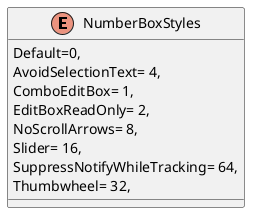 @startuml
enum NumberBoxStyles {
    Default=0,
    AvoidSelectionText= 4,
    ComboEditBox= 1,
    EditBoxReadOnly= 2,
    NoScrollArrows= 8,
    Slider= 16,
    SuppressNotifyWhileTracking= 64,
    Thumbwheel= 32,
}
@enduml
